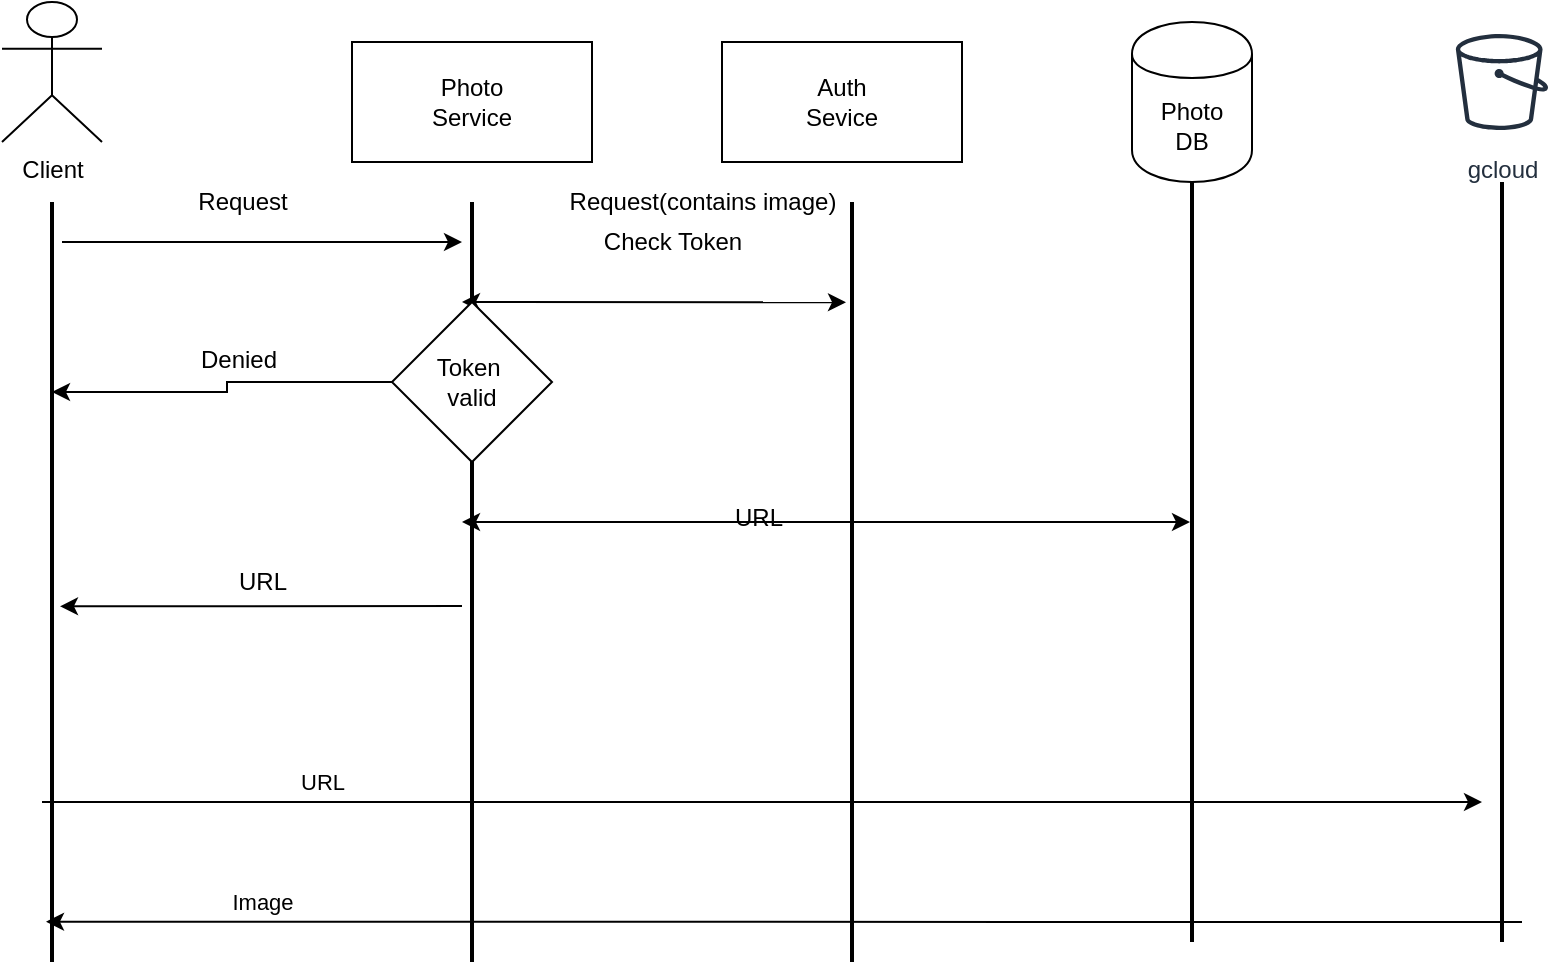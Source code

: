 <mxfile version="13.0.3" type="device"><diagram id="NK1IH02AvTChOg0KA9Kp" name="Page-1"><mxGraphModel dx="1422" dy="942" grid="1" gridSize="10" guides="1" tooltips="1" connect="1" arrows="1" fold="1" page="1" pageScale="1" pageWidth="850" pageHeight="1100" math="0" shadow="0"><root><mxCell id="0"/><mxCell id="1" parent="0"/><mxCell id="bPXqhAmLX_2sPlXOKizS-21" value="" style="edgeStyle=orthogonalEdgeStyle;rounded=0;orthogonalLoop=1;jettySize=auto;html=1;" edge="1" parent="1" source="bPXqhAmLX_2sPlXOKizS-22" target="bPXqhAmLX_2sPlXOKizS-27"><mxGeometry relative="1" as="geometry"><Array as="points"><mxPoint x="220" y="180"/><mxPoint x="220" y="180"/></Array></mxGeometry></mxCell><mxCell id="bPXqhAmLX_2sPlXOKizS-22" value="" style="line;strokeWidth=2;direction=south;html=1;" vertex="1" parent="1"><mxGeometry x="120" y="160" width="10" height="380" as="geometry"/></mxCell><mxCell id="bPXqhAmLX_2sPlXOKizS-23" value="" style="line;strokeWidth=2;direction=south;html=1;" vertex="1" parent="1"><mxGeometry x="520" y="160" width="10" height="380" as="geometry"/></mxCell><mxCell id="bPXqhAmLX_2sPlXOKizS-27" value="" style="line;strokeWidth=2;direction=south;html=1;" vertex="1" parent="1"><mxGeometry x="330" y="160" width="10" height="380" as="geometry"/></mxCell><mxCell id="bPXqhAmLX_2sPlXOKizS-28" value="" style="line;strokeWidth=2;direction=south;html=1;" vertex="1" parent="1"><mxGeometry x="845" y="150" width="10" height="380" as="geometry"/></mxCell><mxCell id="bPXqhAmLX_2sPlXOKizS-29" value="" style="line;strokeWidth=2;direction=south;html=1;" vertex="1" parent="1"><mxGeometry x="690" y="150" width="10" height="380" as="geometry"/></mxCell><mxCell id="bPXqhAmLX_2sPlXOKizS-30" value="Client" style="shape=umlActor;verticalLabelPosition=bottom;labelBackgroundColor=#ffffff;verticalAlign=top;html=1;outlineConnect=0;" vertex="1" parent="1"><mxGeometry x="100" y="60" width="50" height="70" as="geometry"/></mxCell><mxCell id="bPXqhAmLX_2sPlXOKizS-31" value="Photo&lt;br&gt;Service" style="rounded=0;whiteSpace=wrap;html=1;" vertex="1" parent="1"><mxGeometry x="275" y="80" width="120" height="60" as="geometry"/></mxCell><mxCell id="bPXqhAmLX_2sPlXOKizS-32" value="Request" style="text;html=1;align=center;verticalAlign=middle;resizable=0;points=[];autosize=1;" vertex="1" parent="1"><mxGeometry x="190" y="150" width="60" height="20" as="geometry"/></mxCell><mxCell id="bPXqhAmLX_2sPlXOKizS-48" value="Request(contains image)" style="text;html=1;align=center;verticalAlign=middle;resizable=0;points=[];autosize=1;" vertex="1" parent="1"><mxGeometry x="375" y="150" width="150" height="20" as="geometry"/></mxCell><mxCell id="bPXqhAmLX_2sPlXOKizS-40" value="URL&lt;br&gt;" style="text;html=1;align=center;verticalAlign=middle;resizable=0;points=[];autosize=1;" vertex="1" parent="1"><mxGeometry x="210" y="340" width="40" height="20" as="geometry"/></mxCell><mxCell id="bPXqhAmLX_2sPlXOKizS-42" value="gcloud&lt;br&gt;" style="outlineConnect=0;fontColor=#232F3E;gradientColor=none;strokeColor=#232F3E;fillColor=#ffffff;dashed=0;verticalLabelPosition=bottom;verticalAlign=top;align=center;html=1;fontSize=12;fontStyle=0;aspect=fixed;shape=mxgraph.aws4.resourceIcon;resIcon=mxgraph.aws4.bucket;" vertex="1" parent="1"><mxGeometry x="820" y="70" width="60" height="60" as="geometry"/></mxCell><mxCell id="bPXqhAmLX_2sPlXOKizS-43" value="" style="endArrow=classic;html=1;entryX=0.132;entryY=0.8;entryDx=0;entryDy=0;entryPerimeter=0;startArrow=classic;startFill=1;" edge="1" parent="1" target="bPXqhAmLX_2sPlXOKizS-23"><mxGeometry width="50" height="50" relative="1" as="geometry"><mxPoint x="330" y="210" as="sourcePoint"/><mxPoint x="380" y="160" as="targetPoint"/></mxGeometry></mxCell><mxCell id="bPXqhAmLX_2sPlXOKizS-44" value="Check Token" style="text;html=1;align=center;verticalAlign=middle;resizable=0;points=[];autosize=1;" vertex="1" parent="1"><mxGeometry x="395" y="170" width="80" height="20" as="geometry"/></mxCell><mxCell id="bPXqhAmLX_2sPlXOKizS-45" style="edgeStyle=orthogonalEdgeStyle;rounded=0;orthogonalLoop=1;jettySize=auto;html=1;entryX=0.25;entryY=0.5;entryDx=0;entryDy=0;entryPerimeter=0;" edge="1" parent="1" source="bPXqhAmLX_2sPlXOKizS-46" target="bPXqhAmLX_2sPlXOKizS-22"><mxGeometry relative="1" as="geometry"/></mxCell><mxCell id="bPXqhAmLX_2sPlXOKizS-46" value="Token&amp;nbsp;&lt;br&gt;valid&lt;br&gt;" style="rhombus;whiteSpace=wrap;html=1;" vertex="1" parent="1"><mxGeometry x="295" y="210" width="80" height="80" as="geometry"/></mxCell><mxCell id="bPXqhAmLX_2sPlXOKizS-47" value="Denied&lt;br&gt;" style="text;html=1;align=center;verticalAlign=middle;resizable=0;points=[];autosize=1;" vertex="1" parent="1"><mxGeometry x="193" y="229" width="50" height="20" as="geometry"/></mxCell><mxCell id="bPXqhAmLX_2sPlXOKizS-50" value="Auth&lt;br&gt;Sevice" style="rounded=0;whiteSpace=wrap;html=1;" vertex="1" parent="1"><mxGeometry x="460" y="80" width="120" height="60" as="geometry"/></mxCell><mxCell id="bPXqhAmLX_2sPlXOKizS-51" value="Photo&lt;br&gt;DB" style="shape=cylinder;whiteSpace=wrap;html=1;boundedLbl=1;backgroundOutline=1;" vertex="1" parent="1"><mxGeometry x="665" y="70" width="60" height="80" as="geometry"/></mxCell><mxCell id="bPXqhAmLX_2sPlXOKizS-52" value="" style="endArrow=classic;html=1;entryX=0.532;entryY=0.1;entryDx=0;entryDy=0;entryPerimeter=0;" edge="1" parent="1" target="bPXqhAmLX_2sPlXOKizS-22"><mxGeometry width="50" height="50" relative="1" as="geometry"><mxPoint x="330" y="362" as="sourcePoint"/><mxPoint x="380" y="320" as="targetPoint"/></mxGeometry></mxCell><mxCell id="bPXqhAmLX_2sPlXOKizS-53" value="" style="endArrow=classic;html=1;startArrow=classic;startFill=1;" edge="1" parent="1"><mxGeometry width="50" height="50" relative="1" as="geometry"><mxPoint x="330" y="320" as="sourcePoint"/><mxPoint x="694" y="320" as="targetPoint"/></mxGeometry></mxCell><mxCell id="bPXqhAmLX_2sPlXOKizS-55" value="" style="endArrow=classic;html=1;startArrow=none;startFill=0;" edge="1" parent="1"><mxGeometry width="50" height="50" relative="1" as="geometry"><mxPoint x="120" y="460" as="sourcePoint"/><mxPoint x="840" y="460" as="targetPoint"/></mxGeometry></mxCell><mxCell id="bPXqhAmLX_2sPlXOKizS-58" value="URL&lt;br&gt;" style="edgeLabel;html=1;align=center;verticalAlign=middle;resizable=0;points=[];" vertex="1" connectable="0" parent="bPXqhAmLX_2sPlXOKizS-55"><mxGeometry x="-0.169" y="3" relative="1" as="geometry"><mxPoint x="-159" y="-7" as="offset"/></mxGeometry></mxCell><mxCell id="bPXqhAmLX_2sPlXOKizS-57" value="URL&lt;br&gt;" style="text;html=1;align=center;verticalAlign=middle;resizable=0;points=[];autosize=1;" vertex="1" parent="1"><mxGeometry x="458" y="308" width="40" height="20" as="geometry"/></mxCell><mxCell id="bPXqhAmLX_2sPlXOKizS-59" value="" style="endArrow=classic;html=1;entryX=0.947;entryY=0.8;entryDx=0;entryDy=0;entryPerimeter=0;" edge="1" parent="1" target="bPXqhAmLX_2sPlXOKizS-22"><mxGeometry width="50" height="50" relative="1" as="geometry"><mxPoint x="860" y="520" as="sourcePoint"/><mxPoint x="900" y="460" as="targetPoint"/></mxGeometry></mxCell><mxCell id="bPXqhAmLX_2sPlXOKizS-60" value="Image" style="edgeLabel;html=1;align=center;verticalAlign=middle;resizable=0;points=[];" vertex="1" connectable="0" parent="bPXqhAmLX_2sPlXOKizS-59"><mxGeometry x="0.707" y="-2" relative="1" as="geometry"><mxPoint y="-7.88" as="offset"/></mxGeometry></mxCell></root></mxGraphModel></diagram></mxfile>